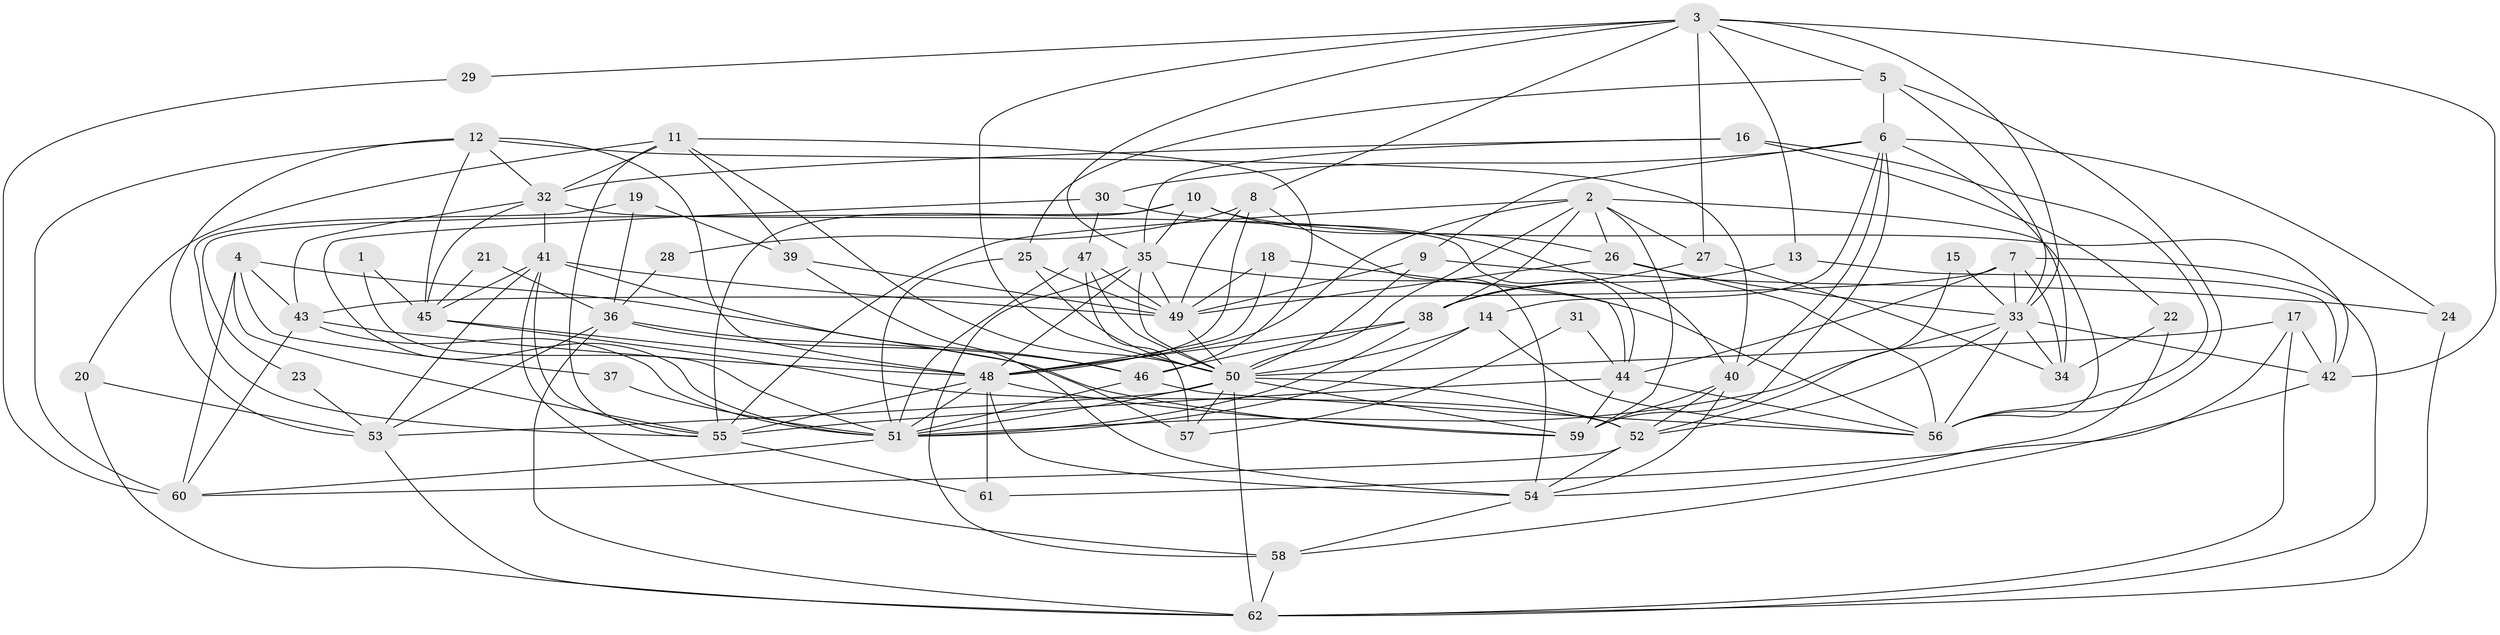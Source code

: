 // original degree distribution, {7: 0.04878048780487805, 4: 0.2926829268292683, 2: 0.13821138211382114, 5: 0.15447154471544716, 3: 0.25203252032520324, 6: 0.11382113821138211}
// Generated by graph-tools (version 1.1) at 2025/26/03/09/25 03:26:22]
// undirected, 62 vertices, 175 edges
graph export_dot {
graph [start="1"]
  node [color=gray90,style=filled];
  1;
  2;
  3;
  4;
  5;
  6;
  7;
  8;
  9;
  10;
  11;
  12;
  13;
  14;
  15;
  16;
  17;
  18;
  19;
  20;
  21;
  22;
  23;
  24;
  25;
  26;
  27;
  28;
  29;
  30;
  31;
  32;
  33;
  34;
  35;
  36;
  37;
  38;
  39;
  40;
  41;
  42;
  43;
  44;
  45;
  46;
  47;
  48;
  49;
  50;
  51;
  52;
  53;
  54;
  55;
  56;
  57;
  58;
  59;
  60;
  61;
  62;
  1 -- 45 [weight=1.0];
  1 -- 51 [weight=1.0];
  2 -- 26 [weight=1.0];
  2 -- 27 [weight=1.0];
  2 -- 38 [weight=1.0];
  2 -- 48 [weight=2.0];
  2 -- 50 [weight=1.0];
  2 -- 55 [weight=1.0];
  2 -- 56 [weight=1.0];
  2 -- 59 [weight=2.0];
  3 -- 5 [weight=1.0];
  3 -- 8 [weight=1.0];
  3 -- 13 [weight=1.0];
  3 -- 27 [weight=1.0];
  3 -- 29 [weight=1.0];
  3 -- 33 [weight=1.0];
  3 -- 35 [weight=1.0];
  3 -- 42 [weight=1.0];
  3 -- 50 [weight=1.0];
  4 -- 37 [weight=1.0];
  4 -- 43 [weight=1.0];
  4 -- 55 [weight=1.0];
  4 -- 57 [weight=1.0];
  4 -- 60 [weight=1.0];
  5 -- 6 [weight=1.0];
  5 -- 25 [weight=1.0];
  5 -- 33 [weight=1.0];
  5 -- 56 [weight=1.0];
  6 -- 9 [weight=1.0];
  6 -- 14 [weight=1.0];
  6 -- 24 [weight=1.0];
  6 -- 30 [weight=1.0];
  6 -- 34 [weight=1.0];
  6 -- 40 [weight=1.0];
  6 -- 59 [weight=1.0];
  7 -- 33 [weight=1.0];
  7 -- 34 [weight=1.0];
  7 -- 43 [weight=1.0];
  7 -- 44 [weight=1.0];
  7 -- 62 [weight=1.0];
  8 -- 28 [weight=1.0];
  8 -- 48 [weight=1.0];
  8 -- 49 [weight=2.0];
  8 -- 54 [weight=1.0];
  9 -- 24 [weight=1.0];
  9 -- 49 [weight=1.0];
  9 -- 50 [weight=1.0];
  10 -- 23 [weight=1.0];
  10 -- 26 [weight=1.0];
  10 -- 35 [weight=1.0];
  10 -- 42 [weight=1.0];
  10 -- 55 [weight=1.0];
  11 -- 20 [weight=1.0];
  11 -- 32 [weight=1.0];
  11 -- 39 [weight=1.0];
  11 -- 46 [weight=1.0];
  11 -- 50 [weight=1.0];
  11 -- 55 [weight=1.0];
  12 -- 32 [weight=1.0];
  12 -- 40 [weight=1.0];
  12 -- 45 [weight=1.0];
  12 -- 48 [weight=1.0];
  12 -- 53 [weight=1.0];
  12 -- 60 [weight=1.0];
  13 -- 38 [weight=1.0];
  13 -- 42 [weight=1.0];
  14 -- 50 [weight=1.0];
  14 -- 51 [weight=1.0];
  14 -- 56 [weight=1.0];
  15 -- 33 [weight=1.0];
  15 -- 52 [weight=1.0];
  16 -- 22 [weight=1.0];
  16 -- 32 [weight=1.0];
  16 -- 35 [weight=1.0];
  16 -- 56 [weight=1.0];
  17 -- 42 [weight=1.0];
  17 -- 50 [weight=1.0];
  17 -- 61 [weight=1.0];
  17 -- 62 [weight=1.0];
  18 -- 44 [weight=1.0];
  18 -- 48 [weight=1.0];
  18 -- 49 [weight=1.0];
  19 -- 36 [weight=1.0];
  19 -- 39 [weight=1.0];
  19 -- 55 [weight=1.0];
  20 -- 53 [weight=1.0];
  20 -- 62 [weight=1.0];
  21 -- 36 [weight=1.0];
  21 -- 45 [weight=1.0];
  22 -- 34 [weight=1.0];
  22 -- 54 [weight=1.0];
  23 -- 53 [weight=1.0];
  24 -- 62 [weight=1.0];
  25 -- 49 [weight=1.0];
  25 -- 50 [weight=1.0];
  25 -- 51 [weight=1.0];
  26 -- 33 [weight=1.0];
  26 -- 49 [weight=1.0];
  26 -- 56 [weight=1.0];
  27 -- 34 [weight=1.0];
  27 -- 38 [weight=1.0];
  28 -- 36 [weight=1.0];
  29 -- 60 [weight=1.0];
  30 -- 40 [weight=1.0];
  30 -- 47 [weight=1.0];
  30 -- 51 [weight=1.0];
  31 -- 44 [weight=1.0];
  31 -- 57 [weight=1.0];
  32 -- 41 [weight=1.0];
  32 -- 43 [weight=1.0];
  32 -- 44 [weight=1.0];
  32 -- 45 [weight=1.0];
  33 -- 34 [weight=1.0];
  33 -- 42 [weight=1.0];
  33 -- 51 [weight=1.0];
  33 -- 52 [weight=1.0];
  33 -- 56 [weight=1.0];
  35 -- 48 [weight=1.0];
  35 -- 49 [weight=1.0];
  35 -- 50 [weight=1.0];
  35 -- 56 [weight=1.0];
  35 -- 58 [weight=1.0];
  36 -- 46 [weight=1.0];
  36 -- 53 [weight=1.0];
  36 -- 59 [weight=1.0];
  36 -- 62 [weight=1.0];
  37 -- 51 [weight=2.0];
  38 -- 46 [weight=1.0];
  38 -- 48 [weight=1.0];
  38 -- 51 [weight=1.0];
  39 -- 49 [weight=2.0];
  39 -- 54 [weight=1.0];
  40 -- 52 [weight=1.0];
  40 -- 54 [weight=1.0];
  40 -- 59 [weight=1.0];
  41 -- 45 [weight=1.0];
  41 -- 46 [weight=1.0];
  41 -- 49 [weight=1.0];
  41 -- 53 [weight=1.0];
  41 -- 55 [weight=1.0];
  41 -- 58 [weight=1.0];
  42 -- 58 [weight=1.0];
  43 -- 48 [weight=1.0];
  43 -- 51 [weight=1.0];
  43 -- 60 [weight=1.0];
  44 -- 55 [weight=1.0];
  44 -- 56 [weight=1.0];
  44 -- 59 [weight=1.0];
  45 -- 48 [weight=1.0];
  45 -- 52 [weight=2.0];
  46 -- 51 [weight=1.0];
  46 -- 56 [weight=1.0];
  47 -- 49 [weight=1.0];
  47 -- 50 [weight=1.0];
  47 -- 51 [weight=1.0];
  47 -- 57 [weight=1.0];
  48 -- 51 [weight=3.0];
  48 -- 54 [weight=1.0];
  48 -- 55 [weight=1.0];
  48 -- 59 [weight=1.0];
  48 -- 61 [weight=1.0];
  49 -- 50 [weight=1.0];
  50 -- 51 [weight=1.0];
  50 -- 52 [weight=1.0];
  50 -- 53 [weight=1.0];
  50 -- 57 [weight=1.0];
  50 -- 59 [weight=2.0];
  50 -- 62 [weight=1.0];
  51 -- 60 [weight=1.0];
  52 -- 54 [weight=1.0];
  52 -- 60 [weight=1.0];
  53 -- 62 [weight=1.0];
  54 -- 58 [weight=1.0];
  55 -- 61 [weight=1.0];
  58 -- 62 [weight=1.0];
}
